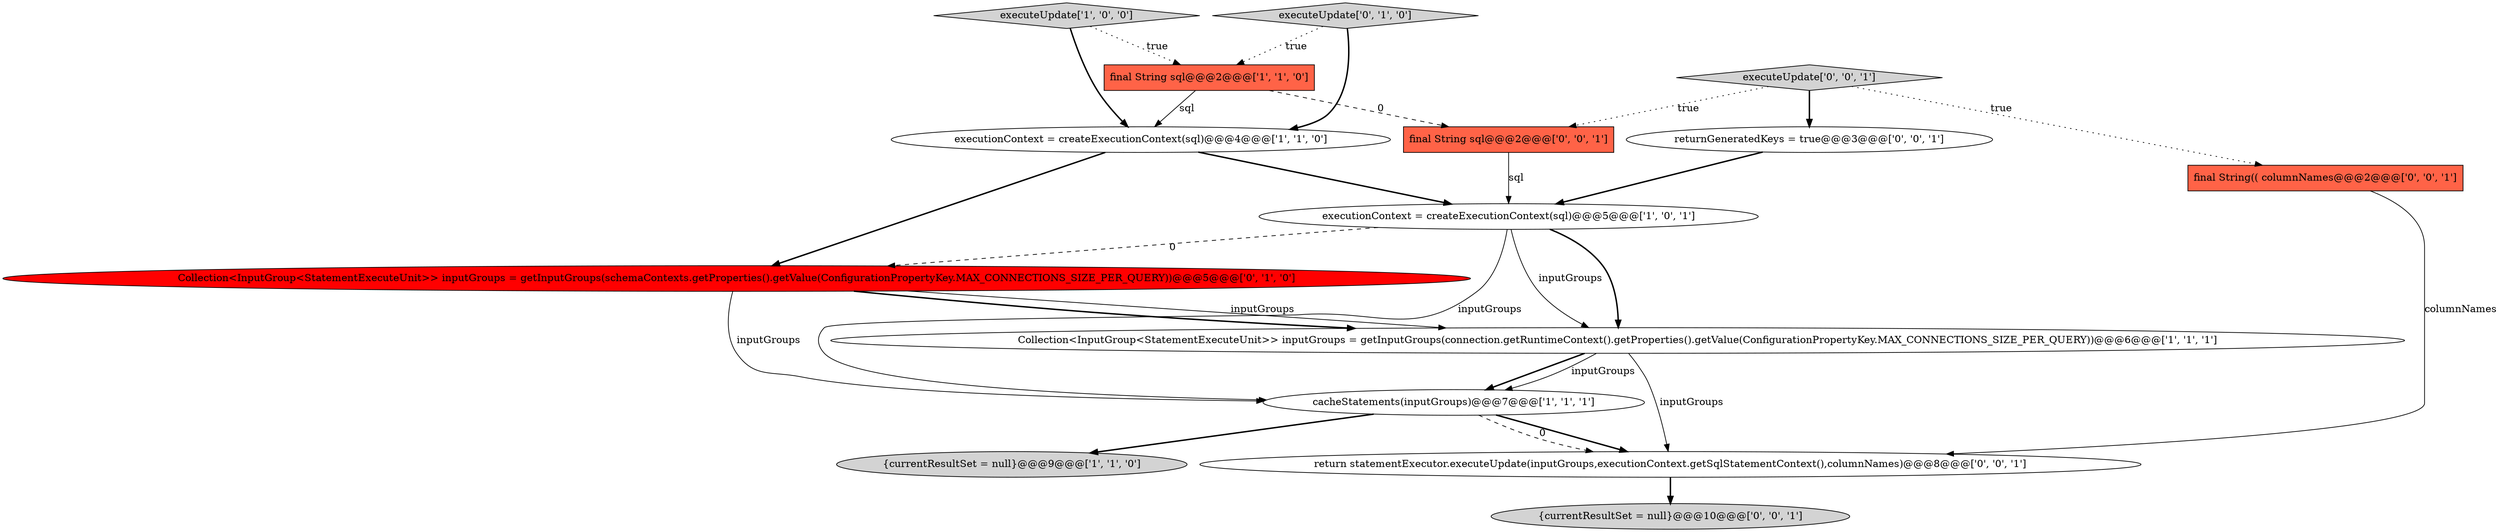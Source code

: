 digraph {
12 [style = filled, label = "final String sql@@@2@@@['0', '0', '1']", fillcolor = tomato, shape = box image = "AAA0AAABBB3BBB"];
0 [style = filled, label = "Collection<InputGroup<StatementExecuteUnit>> inputGroups = getInputGroups(connection.getRuntimeContext().getProperties().getValue(ConfigurationPropertyKey.MAX_CONNECTIONS_SIZE_PER_QUERY))@@@6@@@['1', '1', '1']", fillcolor = white, shape = ellipse image = "AAA0AAABBB1BBB"];
2 [style = filled, label = "executionContext = createExecutionContext(sql)@@@5@@@['1', '0', '1']", fillcolor = white, shape = ellipse image = "AAA0AAABBB1BBB"];
1 [style = filled, label = "cacheStatements(inputGroups)@@@7@@@['1', '1', '1']", fillcolor = white, shape = ellipse image = "AAA0AAABBB1BBB"];
3 [style = filled, label = "{currentResultSet = null}@@@9@@@['1', '1', '0']", fillcolor = lightgray, shape = ellipse image = "AAA0AAABBB1BBB"];
7 [style = filled, label = "Collection<InputGroup<StatementExecuteUnit>> inputGroups = getInputGroups(schemaContexts.getProperties().getValue(ConfigurationPropertyKey.MAX_CONNECTIONS_SIZE_PER_QUERY))@@@5@@@['0', '1', '0']", fillcolor = red, shape = ellipse image = "AAA1AAABBB2BBB"];
4 [style = filled, label = "final String sql@@@2@@@['1', '1', '0']", fillcolor = tomato, shape = box image = "AAA0AAABBB1BBB"];
6 [style = filled, label = "executionContext = createExecutionContext(sql)@@@4@@@['1', '1', '0']", fillcolor = white, shape = ellipse image = "AAA0AAABBB1BBB"];
10 [style = filled, label = "executeUpdate['0', '0', '1']", fillcolor = lightgray, shape = diamond image = "AAA0AAABBB3BBB"];
9 [style = filled, label = "final String(( columnNames@@@2@@@['0', '0', '1']", fillcolor = tomato, shape = box image = "AAA0AAABBB3BBB"];
5 [style = filled, label = "executeUpdate['1', '0', '0']", fillcolor = lightgray, shape = diamond image = "AAA0AAABBB1BBB"];
11 [style = filled, label = "{currentResultSet = null}@@@10@@@['0', '0', '1']", fillcolor = lightgray, shape = ellipse image = "AAA0AAABBB3BBB"];
13 [style = filled, label = "return statementExecutor.executeUpdate(inputGroups,executionContext.getSqlStatementContext(),columnNames)@@@8@@@['0', '0', '1']", fillcolor = white, shape = ellipse image = "AAA0AAABBB3BBB"];
14 [style = filled, label = "returnGeneratedKeys = true@@@3@@@['0', '0', '1']", fillcolor = white, shape = ellipse image = "AAA0AAABBB3BBB"];
8 [style = filled, label = "executeUpdate['0', '1', '0']", fillcolor = lightgray, shape = diamond image = "AAA0AAABBB2BBB"];
4->6 [style = solid, label="sql"];
2->1 [style = solid, label="inputGroups"];
10->12 [style = dotted, label="true"];
10->14 [style = bold, label=""];
0->13 [style = solid, label="inputGroups"];
1->3 [style = bold, label=""];
7->1 [style = solid, label="inputGroups"];
7->0 [style = bold, label=""];
8->6 [style = bold, label=""];
2->7 [style = dashed, label="0"];
2->0 [style = solid, label="inputGroups"];
7->0 [style = solid, label="inputGroups"];
10->9 [style = dotted, label="true"];
13->11 [style = bold, label=""];
1->13 [style = bold, label=""];
8->4 [style = dotted, label="true"];
5->4 [style = dotted, label="true"];
4->12 [style = dashed, label="0"];
6->2 [style = bold, label=""];
9->13 [style = solid, label="columnNames"];
1->13 [style = dashed, label="0"];
2->0 [style = bold, label=""];
5->6 [style = bold, label=""];
0->1 [style = bold, label=""];
14->2 [style = bold, label=""];
0->1 [style = solid, label="inputGroups"];
6->7 [style = bold, label=""];
12->2 [style = solid, label="sql"];
}
